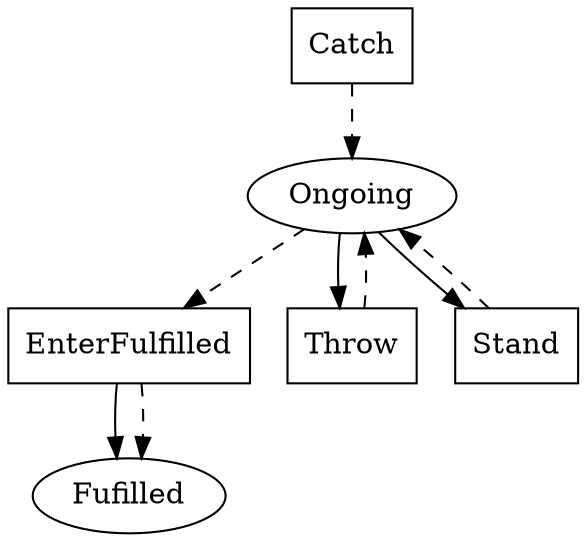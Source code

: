 // THIS IS A GENERATED FILE. DO NOT EDIT.

digraph test_contract_for_must_later {    
    Fulfilled[label=Fufilled];
    Ongoing[label=Ongoing]
    
    EnterFulfilled[label=EnterFufilled,shape=box]; 
    Throw[label=Throw,shape=box];
	Stand[label=Stand,shape=box];
	Catch[label=Catch,shape=box];
	EnterFulfilled[label=EnterFulfilled,shape=box]    
    
    EnterFulfilled -> Fulfilled;
    
    Ongoing -> Throw;
	Ongoing -> Stand;
	Ongoing -> EnterFulfilled [style=dashed]
    
    Throw -> Ongoing [style=dashed];
	Stand -> Ongoing [style=dashed];
	Catch -> Ongoing [style=dashed];
	EnterFulfilled -> Fulfilled [style=dashed];
	        
}